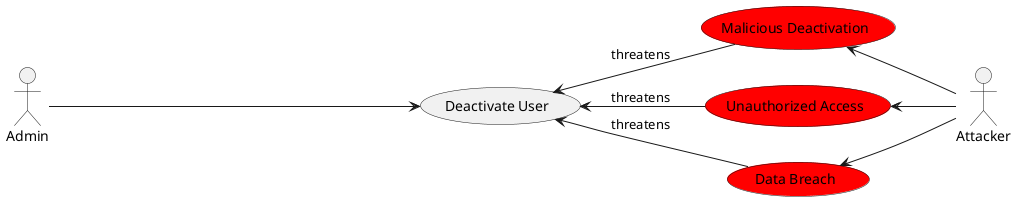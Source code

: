 @startuml

left to right direction

actor Admin
actor Attacker

usecase (Deactivate User)
usecase (Data Breach) #Red
usecase (Unauthorized Access) #Red
usecase (Malicious Deactivation) #Red

Admin -------> (Deactivate User)
Attacker -up-> (Data Breach)
Attacker -up-> (Unauthorized Access)
Attacker -up-> (Malicious Deactivation)



(Data Breach) -up-> (Deactivate User) : threatens
(Unauthorized Access) -up-> (Deactivate User) : threatens
(Malicious Deactivation) -up-> (Deactivate User) : threatens

@enduml